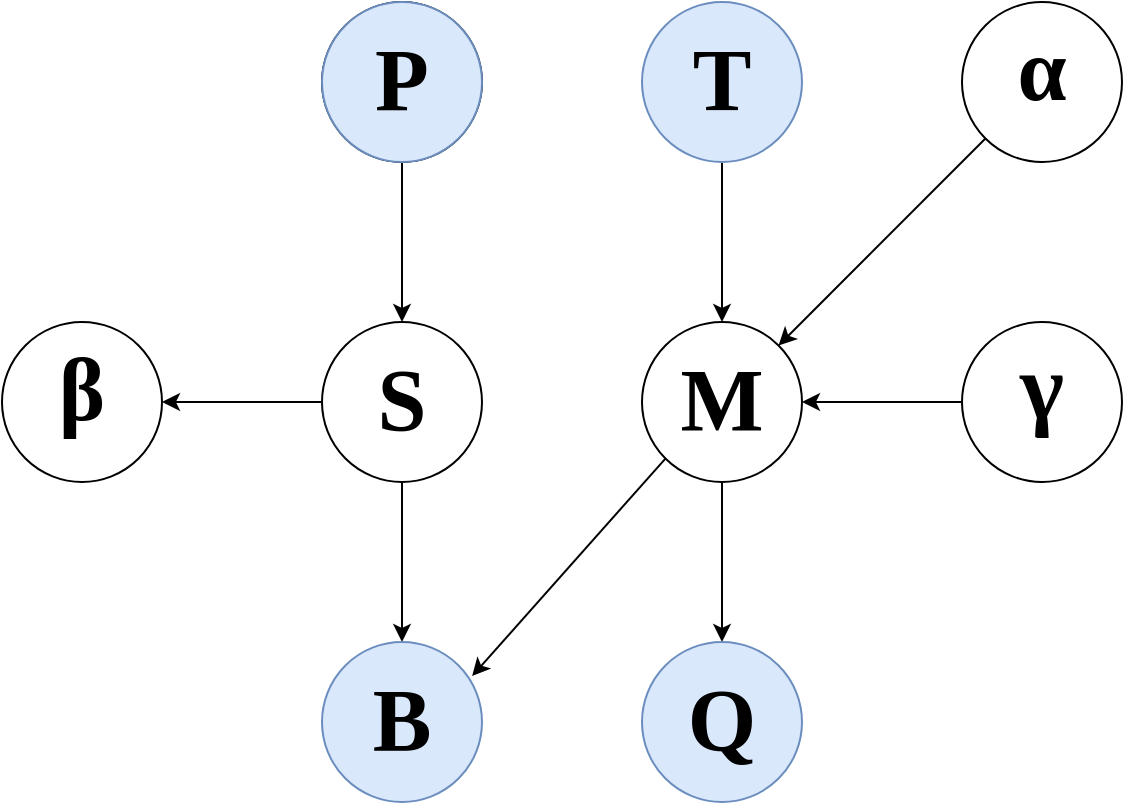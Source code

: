 <mxfile version="13.2.3" type="device"><diagram id="yRKPUXUENrghk1-P65DD" name="Page-1"><mxGraphModel dx="754" dy="425" grid="1" gridSize="10" guides="1" tooltips="1" connect="1" arrows="1" fold="1" page="1" pageScale="1" pageWidth="827" pageHeight="1169" math="0" shadow="0"><root><mxCell id="0"/><mxCell id="1" parent="0"/><mxCell id="_X3LaMT6Yx6fRypIgqHn-1" value="" style="ellipse;whiteSpace=wrap;html=1;aspect=fixed;" vertex="1" parent="1"><mxGeometry x="200" y="40" width="80" height="80" as="geometry"/></mxCell><mxCell id="_X3LaMT6Yx6fRypIgqHn-13" value="" style="edgeStyle=orthogonalEdgeStyle;rounded=0;orthogonalLoop=1;jettySize=auto;html=1;" edge="1" parent="1" source="_X3LaMT6Yx6fRypIgqHn-2" target="_X3LaMT6Yx6fRypIgqHn-12"><mxGeometry relative="1" as="geometry"/></mxCell><mxCell id="_X3LaMT6Yx6fRypIgqHn-2" value="&lt;font size=&quot;1&quot;&gt;&lt;b&gt;&lt;font style=&quot;font-size: 44px&quot; face=&quot;Tahoma&quot;&gt;P&lt;/font&gt;&lt;/b&gt;&lt;/font&gt;" style="ellipse;whiteSpace=wrap;html=1;aspect=fixed;fillColor=#dae8fc;strokeColor=#6c8ebf;" vertex="1" parent="1"><mxGeometry x="200" y="40" width="80" height="80" as="geometry"/></mxCell><mxCell id="_X3LaMT6Yx6fRypIgqHn-19" value="" style="edgeStyle=orthogonalEdgeStyle;rounded=0;orthogonalLoop=1;jettySize=auto;html=1;" edge="1" parent="1" source="_X3LaMT6Yx6fRypIgqHn-12" target="_X3LaMT6Yx6fRypIgqHn-18"><mxGeometry relative="1" as="geometry"/></mxCell><mxCell id="_X3LaMT6Yx6fRypIgqHn-28" value="" style="edgeStyle=orthogonalEdgeStyle;rounded=0;orthogonalLoop=1;jettySize=auto;html=1;" edge="1" parent="1" source="_X3LaMT6Yx6fRypIgqHn-12" target="_X3LaMT6Yx6fRypIgqHn-27"><mxGeometry relative="1" as="geometry"/></mxCell><mxCell id="_X3LaMT6Yx6fRypIgqHn-12" value="&lt;font size=&quot;1&quot;&gt;&lt;b&gt;&lt;font style=&quot;font-size: 44px&quot; face=&quot;Tahoma&quot;&gt;S&lt;/font&gt;&lt;/b&gt;&lt;/font&gt;" style="ellipse;whiteSpace=wrap;html=1;aspect=fixed;" vertex="1" parent="1"><mxGeometry x="200" y="200" width="80" height="80" as="geometry"/></mxCell><mxCell id="_X3LaMT6Yx6fRypIgqHn-27" value="&lt;p style=&quot;line-height: 60%&quot;&gt;&lt;font face=&quot;Times New Roman&quot;&gt;&lt;b&gt;&lt;font style=&quot;font-size: 44px&quot;&gt;β&lt;/font&gt;&lt;/b&gt;&lt;/font&gt;&lt;/p&gt;" style="ellipse;whiteSpace=wrap;html=1;aspect=fixed;" vertex="1" parent="1"><mxGeometry x="40" y="200" width="80" height="80" as="geometry"/></mxCell><mxCell id="_X3LaMT6Yx6fRypIgqHn-18" value="&lt;font size=&quot;1&quot;&gt;&lt;b&gt;&lt;font style=&quot;font-size: 44px&quot; face=&quot;Tahoma&quot;&gt;B&lt;/font&gt;&lt;/b&gt;&lt;/font&gt;" style="ellipse;whiteSpace=wrap;html=1;aspect=fixed;fillColor=#dae8fc;strokeColor=#6c8ebf;" vertex="1" parent="1"><mxGeometry x="200" y="360" width="80" height="80" as="geometry"/></mxCell><mxCell id="_X3LaMT6Yx6fRypIgqHn-15" value="" style="edgeStyle=orthogonalEdgeStyle;rounded=0;orthogonalLoop=1;jettySize=auto;html=1;" edge="1" parent="1" source="_X3LaMT6Yx6fRypIgqHn-10" target="_X3LaMT6Yx6fRypIgqHn-14"><mxGeometry relative="1" as="geometry"/></mxCell><mxCell id="_X3LaMT6Yx6fRypIgqHn-10" value="&lt;font size=&quot;1&quot;&gt;&lt;b&gt;&lt;font style=&quot;font-size: 44px&quot; face=&quot;Tahoma&quot;&gt;T&lt;/font&gt;&lt;/b&gt;&lt;/font&gt;" style="ellipse;whiteSpace=wrap;html=1;aspect=fixed;fillColor=#dae8fc;strokeColor=#6c8ebf;" vertex="1" parent="1"><mxGeometry x="360" y="40" width="80" height="80" as="geometry"/></mxCell><mxCell id="_X3LaMT6Yx6fRypIgqHn-22" value="&lt;p style=&quot;line-height: 80%&quot;&gt;&lt;font style=&quot;font-size: 44px&quot; face=&quot;Times New Roman&quot;&gt;&lt;b&gt;α&lt;/b&gt;&lt;/font&gt;&lt;/p&gt;" style="ellipse;whiteSpace=wrap;html=1;aspect=fixed;" vertex="1" parent="1"><mxGeometry x="520" y="40" width="80" height="80" as="geometry"/></mxCell><mxCell id="_X3LaMT6Yx6fRypIgqHn-26" value="" style="edgeStyle=orthogonalEdgeStyle;rounded=0;orthogonalLoop=1;jettySize=auto;html=1;" edge="1" parent="1" source="_X3LaMT6Yx6fRypIgqHn-24" target="_X3LaMT6Yx6fRypIgqHn-14"><mxGeometry relative="1" as="geometry"/></mxCell><mxCell id="_X3LaMT6Yx6fRypIgqHn-24" value="&lt;p style=&quot;line-height: 220%&quot;&gt;&lt;sup&gt;&lt;font style=&quot;font-size: 47px&quot;&gt;&lt;b&gt;&lt;font style=&quot;font-size: 47px ; line-height: 36%&quot; face=&quot;Times New Roman&quot;&gt;&lt;span class=&quot;ILfuVd NA6bn&quot;&gt;&lt;span class=&quot;e24Kjd&quot;&gt;&lt;/span&gt;&lt;/span&gt;&lt;span class=&quot;ILfuVd NA6bn&quot;&gt;&lt;span class=&quot;e24Kjd&quot;&gt;γ&lt;/span&gt;&lt;/span&gt;&lt;/font&gt;&lt;/b&gt;&lt;/font&gt;&lt;/sup&gt;&lt;/p&gt;" style="ellipse;whiteSpace=wrap;html=1;aspect=fixed;" vertex="1" parent="1"><mxGeometry x="520" y="200" width="80" height="80" as="geometry"/></mxCell><mxCell id="_X3LaMT6Yx6fRypIgqHn-17" value="" style="edgeStyle=orthogonalEdgeStyle;rounded=0;orthogonalLoop=1;jettySize=auto;html=1;" edge="1" parent="1" source="_X3LaMT6Yx6fRypIgqHn-14" target="_X3LaMT6Yx6fRypIgqHn-16"><mxGeometry relative="1" as="geometry"/></mxCell><mxCell id="_X3LaMT6Yx6fRypIgqHn-14" value="&lt;font size=&quot;1&quot;&gt;&lt;b&gt;&lt;font style=&quot;font-size: 44px&quot; face=&quot;Tahoma&quot;&gt;M&lt;/font&gt;&lt;/b&gt;&lt;/font&gt;" style="ellipse;whiteSpace=wrap;html=1;aspect=fixed;" vertex="1" parent="1"><mxGeometry x="360" y="200" width="80" height="80" as="geometry"/></mxCell><mxCell id="_X3LaMT6Yx6fRypIgqHn-16" value="&lt;font size=&quot;1&quot;&gt;&lt;b&gt;&lt;font style=&quot;font-size: 44px&quot; face=&quot;Tahoma&quot;&gt;Q&lt;/font&gt;&lt;/b&gt;&lt;/font&gt;" style="ellipse;whiteSpace=wrap;html=1;aspect=fixed;fillColor=#dae8fc;strokeColor=#6c8ebf;" vertex="1" parent="1"><mxGeometry x="360" y="360" width="80" height="80" as="geometry"/></mxCell><mxCell id="_X3LaMT6Yx6fRypIgqHn-8" value="" style="endArrow=classic;html=1;exitX=0;exitY=1;exitDx=0;exitDy=0;entryX=1;entryY=0;entryDx=0;entryDy=0;" edge="1" parent="1" source="_X3LaMT6Yx6fRypIgqHn-22" target="_X3LaMT6Yx6fRypIgqHn-14"><mxGeometry width="50" height="50" relative="1" as="geometry"><mxPoint x="603.436" y="108.284" as="sourcePoint"/><mxPoint x="500.004" y="211.716" as="targetPoint"/></mxGeometry></mxCell><mxCell id="_X3LaMT6Yx6fRypIgqHn-21" value="" style="endArrow=classic;html=1;exitX=0;exitY=1;exitDx=0;exitDy=0;entryX=0.938;entryY=0.213;entryDx=0;entryDy=0;entryPerimeter=0;" edge="1" parent="1" source="_X3LaMT6Yx6fRypIgqHn-14" target="_X3LaMT6Yx6fRypIgqHn-18"><mxGeometry width="50" height="50" relative="1" as="geometry"><mxPoint x="383.436" y="300.004" as="sourcePoint"/><mxPoint x="280.004" y="403.436" as="targetPoint"/></mxGeometry></mxCell></root></mxGraphModel></diagram></mxfile>